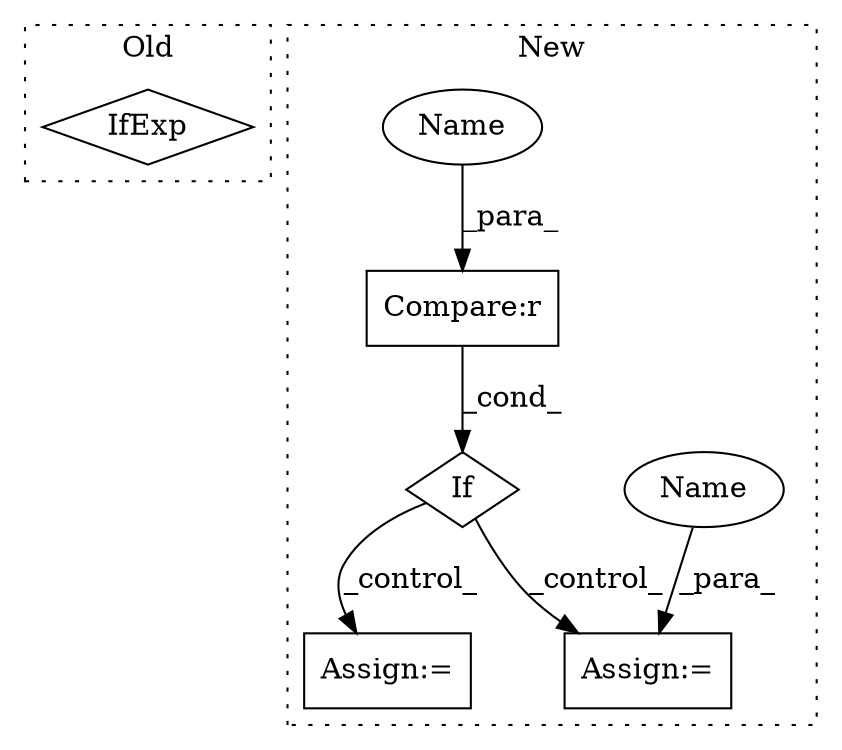 digraph G {
subgraph cluster0 {
1 [label="IfExp" a="51" s="11762,11788" l="4,6" shape="diamond"];
label = "Old";
style="dotted";
}
subgraph cluster1 {
2 [label="If" a="96" s="13485,13507" l="3,18" shape="diamond"];
3 [label="Assign:=" a="68" s="13538" l="3" shape="box"];
4 [label="Assign:=" a="68" s="13624" l="3" shape="box"];
5 [label="Compare:r" a="40" s="13488" l="19" shape="box"];
6 [label="Name" a="87" s="13627" l="4" shape="ellipse"];
7 [label="Name" a="87" s="13503" l="4" shape="ellipse"];
label = "New";
style="dotted";
}
2 -> 4 [label="_control_"];
2 -> 3 [label="_control_"];
5 -> 2 [label="_cond_"];
6 -> 4 [label="_para_"];
7 -> 5 [label="_para_"];
}